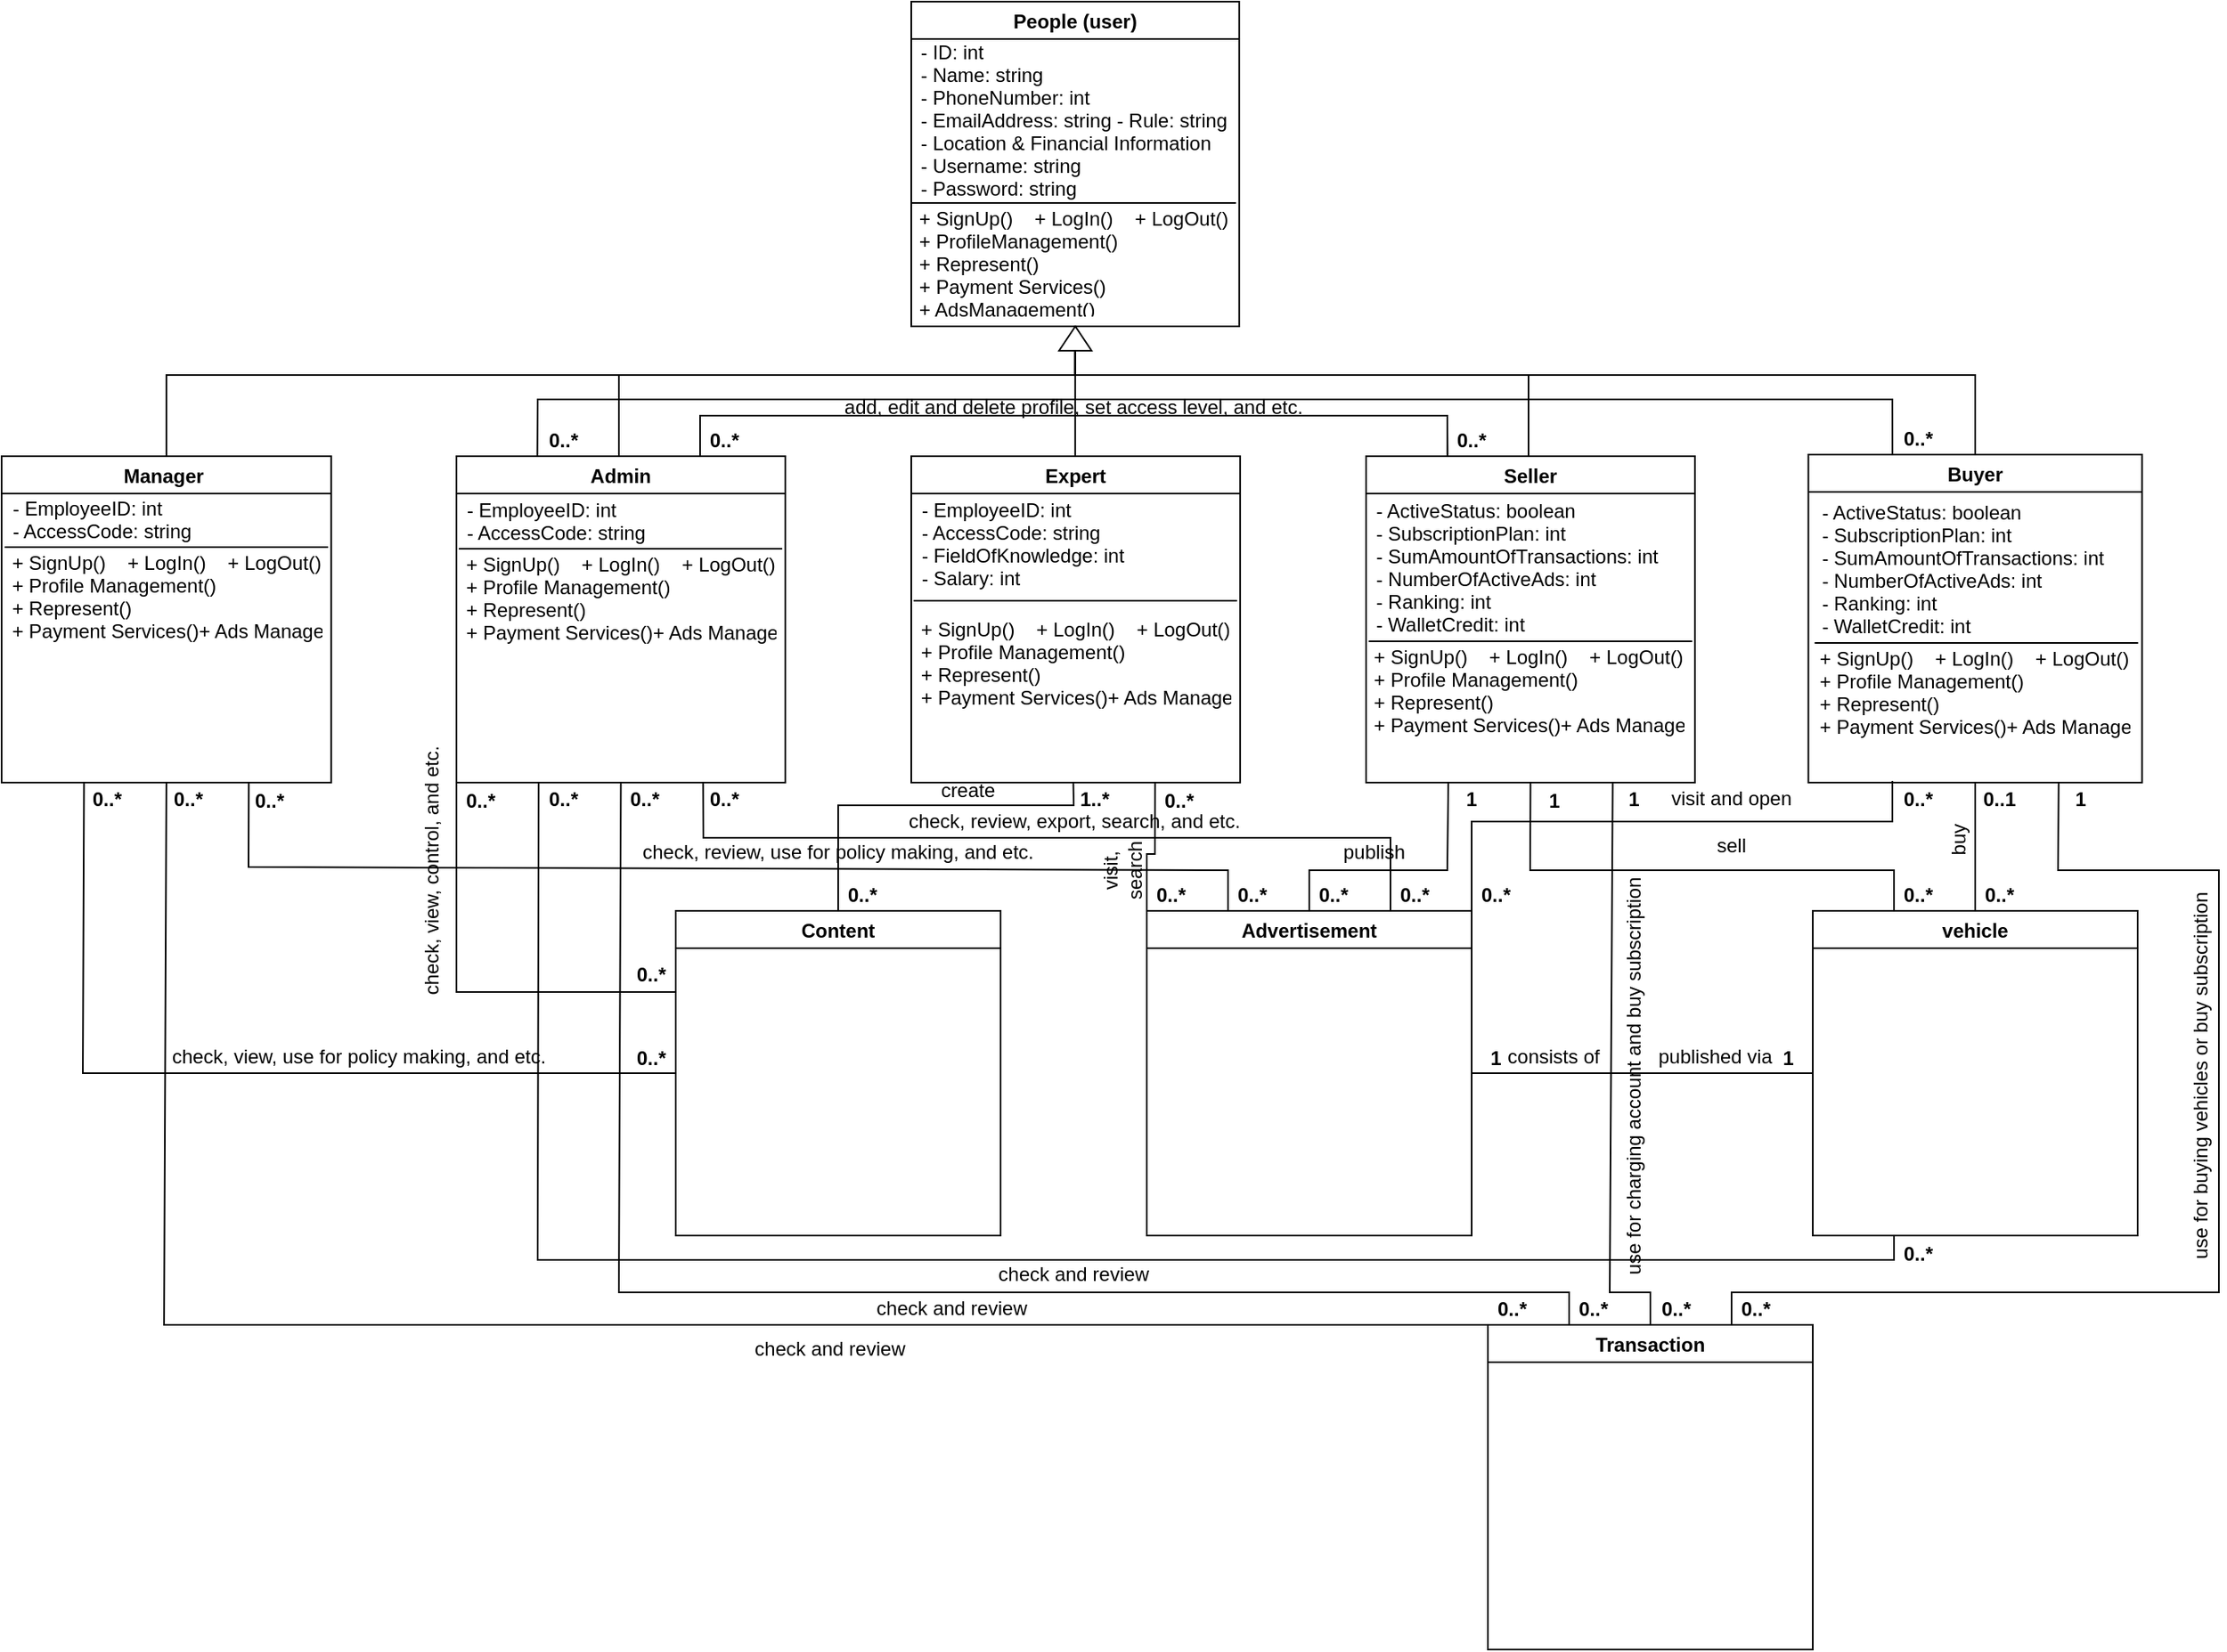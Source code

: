 <mxfile version="20.8.10" type="device"><diagram id="CAoa1KWBgaE-1FYeoecN" name="Page-1"><mxGraphModel dx="3094" dy="847" grid="1" gridSize="10" guides="1" tooltips="1" connect="1" arrows="1" fold="1" page="1" pageScale="1" pageWidth="1654" pageHeight="1169" math="0" shadow="0"><root><mxCell id="0"/><mxCell id="1" parent="0"/><mxCell id="5g5vJW8eQOZbYyyhW00u-1" value="People (user)" style="swimlane;" parent="1" vertex="1"><mxGeometry x="-1008" y="77" width="201.88" height="200" as="geometry"/></mxCell><mxCell id="5g5vJW8eQOZbYyyhW00u-148" value="- ID: int&#10;- Name: string&#10;- PhoneNumber: int&#10;- EmailAddress: string - Rule: string&#10;- Location &amp; Financial Information&#10;- Username: string&#10;- Password: string" style="text;strokeColor=none;fillColor=none;align=left;verticalAlign=top;spacingLeft=4;spacingRight=4;overflow=hidden;rotatable=0;points=[[0,0.5],[1,0.5]];portConstraint=eastwest;" parent="5g5vJW8eQOZbYyyhW00u-1" vertex="1"><mxGeometry x="-0.12" y="17.5" width="202" height="102.5" as="geometry"/></mxCell><mxCell id="5g5vJW8eQOZbYyyhW00u-149" value="" style="line;strokeWidth=1;fillColor=none;align=left;verticalAlign=middle;spacingTop=-1;spacingLeft=3;spacingRight=3;rotatable=0;labelPosition=right;points=[];portConstraint=eastwest;" parent="5g5vJW8eQOZbYyyhW00u-1" vertex="1"><mxGeometry x="-0.12" y="120" width="200" height="8" as="geometry"/></mxCell><mxCell id="5g5vJW8eQOZbYyyhW00u-150" value="+ SignUp()    + LogIn()    + LogOut()&#10;+ ProfileManagement()&#10;+ Represent()&#10;+ Payment Services()&#10;+ AdsManagement()" style="text;strokeColor=none;fillColor=none;align=left;verticalAlign=top;spacingLeft=4;spacingRight=4;overflow=hidden;rotatable=0;points=[[0,0.5],[1,0.5]];portConstraint=eastwest;" parent="5g5vJW8eQOZbYyyhW00u-1" vertex="1"><mxGeometry x="-1.12" y="120" width="202" height="70" as="geometry"/></mxCell><mxCell id="5g5vJW8eQOZbYyyhW00u-11" style="edgeStyle=orthogonalEdgeStyle;rounded=0;orthogonalLoop=1;jettySize=auto;html=1;entryX=0.5;entryY=1;entryDx=0;entryDy=0;exitX=0.5;exitY=0;exitDx=0;exitDy=0;" parent="1" source="5g5vJW8eQOZbYyyhW00u-2" target="5g5vJW8eQOZbYyyhW00u-1" edge="1"><mxGeometry relative="1" as="geometry"><Array as="points"><mxPoint x="-628" y="307"/><mxPoint x="-908" y="307"/></Array></mxGeometry></mxCell><mxCell id="5g5vJW8eQOZbYyyhW00u-2" value="Seller" style="swimlane;" parent="1" vertex="1"><mxGeometry x="-728" y="357" width="202.44" height="201" as="geometry"/></mxCell><mxCell id="1Hoq8GOjMcDAlBwnr5Gt-12" value="- ActiveStatus: boolean&#10;- SubscriptionPlan: int &#10;- SumAmountOfTransactions: int&#10;- NumberOfActiveAds: int&#10;- Ranking: int&#10;- WalletCredit: int" style="text;strokeColor=none;fillColor=none;align=left;verticalAlign=top;spacingLeft=4;spacingRight=4;overflow=hidden;rotatable=0;points=[[0,0.5],[1,0.5]];portConstraint=eastwest;" vertex="1" parent="5g5vJW8eQOZbYyyhW00u-2"><mxGeometry x="0.22" y="20" width="202" height="90" as="geometry"/></mxCell><mxCell id="1Hoq8GOjMcDAlBwnr5Gt-13" value="" style="line;strokeWidth=1;fillColor=none;align=left;verticalAlign=middle;spacingTop=-1;spacingLeft=3;spacingRight=3;rotatable=0;labelPosition=right;points=[];portConstraint=eastwest;" vertex="1" parent="5g5vJW8eQOZbYyyhW00u-2"><mxGeometry x="1.66" y="110" width="199.12" height="8" as="geometry"/></mxCell><mxCell id="1Hoq8GOjMcDAlBwnr5Gt-14" value="+ SignUp()    + LogIn()    + LogOut()&#10;+ Profile Management()&#10;+ Represent()&#10;+ Payment Services()+ Ads Management()" style="text;strokeColor=none;fillColor=none;align=left;verticalAlign=top;spacingLeft=4;spacingRight=4;overflow=hidden;rotatable=0;points=[[0,0.5],[1,0.5]];portConstraint=eastwest;" vertex="1" parent="5g5vJW8eQOZbYyyhW00u-2"><mxGeometry x="-1.22" y="110" width="202" height="80" as="geometry"/></mxCell><mxCell id="5g5vJW8eQOZbYyyhW00u-12" style="edgeStyle=orthogonalEdgeStyle;rounded=0;orthogonalLoop=1;jettySize=auto;html=1;entryX=0.5;entryY=1;entryDx=0;entryDy=0;exitX=0.5;exitY=0;exitDx=0;exitDy=0;" parent="1" source="5g5vJW8eQOZbYyyhW00u-3" target="5g5vJW8eQOZbYyyhW00u-1" edge="1"><mxGeometry relative="1" as="geometry"><Array as="points"><mxPoint x="-353" y="307"/><mxPoint x="-908" y="307"/></Array></mxGeometry></mxCell><mxCell id="5g5vJW8eQOZbYyyhW00u-3" value="Buyer" style="swimlane;" parent="1" vertex="1"><mxGeometry x="-455.72" y="356" width="205.44" height="202" as="geometry"/></mxCell><mxCell id="1Hoq8GOjMcDAlBwnr5Gt-31" value="- ActiveStatus: boolean&#10;- SubscriptionPlan: int &#10;- SumAmountOfTransactions: int&#10;- NumberOfActiveAds: int&#10;- Ranking: int&#10;- WalletCredit: int" style="text;strokeColor=none;fillColor=none;align=left;verticalAlign=top;spacingLeft=4;spacingRight=4;overflow=hidden;rotatable=0;points=[[0,0.5],[1,0.5]];portConstraint=eastwest;" vertex="1" parent="5g5vJW8eQOZbYyyhW00u-3"><mxGeometry x="2.44" y="22" width="202" height="90" as="geometry"/></mxCell><mxCell id="1Hoq8GOjMcDAlBwnr5Gt-32" value="" style="line;strokeWidth=1;fillColor=none;align=left;verticalAlign=middle;spacingTop=-1;spacingLeft=3;spacingRight=3;rotatable=0;labelPosition=right;points=[];portConstraint=eastwest;" vertex="1" parent="5g5vJW8eQOZbYyyhW00u-3"><mxGeometry x="3.88" y="112" width="199.12" height="8" as="geometry"/></mxCell><mxCell id="1Hoq8GOjMcDAlBwnr5Gt-33" value="+ SignUp()    + LogIn()    + LogOut()&#10;+ Profile Management()&#10;+ Represent()&#10;+ Payment Services()+ Ads Management()" style="text;strokeColor=none;fillColor=none;align=left;verticalAlign=top;spacingLeft=4;spacingRight=4;overflow=hidden;rotatable=0;points=[[0,0.5],[1,0.5]];portConstraint=eastwest;" vertex="1" parent="5g5vJW8eQOZbYyyhW00u-3"><mxGeometry x="1" y="112" width="202" height="80" as="geometry"/></mxCell><mxCell id="5g5vJW8eQOZbYyyhW00u-9" style="edgeStyle=orthogonalEdgeStyle;rounded=0;orthogonalLoop=1;jettySize=auto;html=1;entryX=0.5;entryY=1;entryDx=0;entryDy=0;" parent="1" source="5g5vJW8eQOZbYyyhW00u-4" target="5g5vJW8eQOZbYyyhW00u-1" edge="1"><mxGeometry relative="1" as="geometry"><Array as="points"><mxPoint x="-1188" y="307"/><mxPoint x="-908" y="307"/></Array></mxGeometry></mxCell><mxCell id="5g5vJW8eQOZbYyyhW00u-4" value="Admin" style="swimlane;" parent="1" vertex="1"><mxGeometry x="-1288" y="357" width="202.44" height="201" as="geometry"/></mxCell><mxCell id="1Hoq8GOjMcDAlBwnr5Gt-6" value="- EmployeeID: int&#10;- AccessCode: string" style="text;strokeColor=none;fillColor=none;align=left;verticalAlign=top;spacingLeft=4;spacingRight=4;overflow=hidden;rotatable=0;points=[[0,0.5],[1,0.5]];portConstraint=eastwest;" vertex="1" parent="5g5vJW8eQOZbYyyhW00u-4"><mxGeometry x="0.44" y="19.5" width="202" height="41.5" as="geometry"/></mxCell><mxCell id="1Hoq8GOjMcDAlBwnr5Gt-7" value="" style="line;strokeWidth=1;fillColor=none;align=left;verticalAlign=middle;spacingTop=-1;spacingLeft=3;spacingRight=3;rotatable=0;labelPosition=right;points=[];portConstraint=eastwest;" vertex="1" parent="5g5vJW8eQOZbYyyhW00u-4"><mxGeometry x="1.44" y="53" width="199.12" height="8" as="geometry"/></mxCell><mxCell id="1Hoq8GOjMcDAlBwnr5Gt-8" value="+ SignUp()    + LogIn()    + LogOut()&#10;+ Profile Management()&#10;+ Represent()&#10;+ Payment Services()+ Ads Management()" style="text;strokeColor=none;fillColor=none;align=left;verticalAlign=top;spacingLeft=4;spacingRight=4;overflow=hidden;rotatable=0;points=[[0,0.5],[1,0.5]];portConstraint=eastwest;" vertex="1" parent="5g5vJW8eQOZbYyyhW00u-4"><mxGeometry y="53" width="202" height="148" as="geometry"/></mxCell><mxCell id="5g5vJW8eQOZbYyyhW00u-10" style="edgeStyle=orthogonalEdgeStyle;rounded=0;orthogonalLoop=1;jettySize=auto;html=1;entryX=0.5;entryY=1;entryDx=0;entryDy=0;" parent="1" source="5g5vJW8eQOZbYyyhW00u-5" target="5g5vJW8eQOZbYyyhW00u-1" edge="1"><mxGeometry relative="1" as="geometry"><Array as="points"><mxPoint x="-907" y="317"/></Array></mxGeometry></mxCell><mxCell id="5g5vJW8eQOZbYyyhW00u-5" value="Expert" style="swimlane;" parent="1" vertex="1"><mxGeometry x="-1008" y="357" width="202.44" height="201" as="geometry"/></mxCell><mxCell id="1Hoq8GOjMcDAlBwnr5Gt-9" value="- EmployeeID: int&#10;- AccessCode: string&#10;- FieldOfKnowledge: int&#10;- Salary: int" style="text;strokeColor=none;fillColor=none;align=left;verticalAlign=top;spacingLeft=4;spacingRight=4;overflow=hidden;rotatable=0;points=[[0,0.5],[1,0.5]];portConstraint=eastwest;" vertex="1" parent="5g5vJW8eQOZbYyyhW00u-5"><mxGeometry x="0.44" y="19.5" width="202" height="70.5" as="geometry"/></mxCell><mxCell id="1Hoq8GOjMcDAlBwnr5Gt-10" value="" style="line;strokeWidth=1;fillColor=none;align=left;verticalAlign=middle;spacingTop=-1;spacingLeft=3;spacingRight=3;rotatable=0;labelPosition=right;points=[];portConstraint=eastwest;" vertex="1" parent="5g5vJW8eQOZbYyyhW00u-5"><mxGeometry x="1.44" y="85" width="199.12" height="8" as="geometry"/></mxCell><mxCell id="1Hoq8GOjMcDAlBwnr5Gt-11" value="+ SignUp()    + LogIn()    + LogOut()&#10;+ Profile Management()&#10;+ Represent()&#10;+ Payment Services()+ Ads Management()" style="text;strokeColor=none;fillColor=none;align=left;verticalAlign=top;spacingLeft=4;spacingRight=4;overflow=hidden;rotatable=0;points=[[0,0.5],[1,0.5]];portConstraint=eastwest;" vertex="1" parent="5g5vJW8eQOZbYyyhW00u-5"><mxGeometry y="93" width="202" height="131" as="geometry"/></mxCell><mxCell id="5g5vJW8eQOZbYyyhW00u-6" value="Manager " style="swimlane;" parent="1" vertex="1"><mxGeometry x="-1568" y="357" width="202.88" height="201" as="geometry"/></mxCell><mxCell id="1Hoq8GOjMcDAlBwnr5Gt-3" value="- EmployeeID: int&#10;- AccessCode: string" style="text;strokeColor=none;fillColor=none;align=left;verticalAlign=top;spacingLeft=4;spacingRight=4;overflow=hidden;rotatable=0;points=[[0,0.5],[1,0.5]];portConstraint=eastwest;" vertex="1" parent="5g5vJW8eQOZbYyyhW00u-6"><mxGeometry x="0.88" y="18.5" width="202" height="41.5" as="geometry"/></mxCell><mxCell id="1Hoq8GOjMcDAlBwnr5Gt-4" value="" style="line;strokeWidth=1;fillColor=none;align=left;verticalAlign=middle;spacingTop=-1;spacingLeft=3;spacingRight=3;rotatable=0;labelPosition=right;points=[];portConstraint=eastwest;" vertex="1" parent="5g5vJW8eQOZbYyyhW00u-6"><mxGeometry x="1.88" y="52" width="199.12" height="8" as="geometry"/></mxCell><mxCell id="1Hoq8GOjMcDAlBwnr5Gt-5" value="+ SignUp()    + LogIn()    + LogOut()&#10;+ Profile Management()&#10;+ Represent()&#10;+ Payment Services()+ Ads Management()" style="text;strokeColor=none;fillColor=none;align=left;verticalAlign=top;spacingLeft=4;spacingRight=4;overflow=hidden;rotatable=0;points=[[0,0.5],[1,0.5]];portConstraint=eastwest;" vertex="1" parent="5g5vJW8eQOZbYyyhW00u-6"><mxGeometry x="0.44" y="52" width="202" height="148" as="geometry"/></mxCell><mxCell id="5g5vJW8eQOZbYyyhW00u-7" value="" style="edgeStyle=elbowEdgeStyle;elbow=vertical;endArrow=classic;html=1;curved=0;rounded=0;endSize=8;startSize=8;exitX=0.5;exitY=0;exitDx=0;exitDy=0;entryX=0.5;entryY=1;entryDx=0;entryDy=0;" parent="1" source="5g5vJW8eQOZbYyyhW00u-6" target="5g5vJW8eQOZbYyyhW00u-1" edge="1"><mxGeometry width="50" height="50" relative="1" as="geometry"><mxPoint x="-1198" y="427" as="sourcePoint"/><mxPoint x="-1148" y="377" as="targetPoint"/><Array as="points"><mxPoint x="-1108" y="307"/></Array></mxGeometry></mxCell><mxCell id="5g5vJW8eQOZbYyyhW00u-13" value="vehicle" style="swimlane;" parent="1" vertex="1"><mxGeometry x="-453" y="637" width="200" height="200" as="geometry"/></mxCell><mxCell id="5g5vJW8eQOZbYyyhW00u-14" value="Content" style="swimlane;" parent="1" vertex="1"><mxGeometry x="-1153" y="637" width="200" height="200" as="geometry"/></mxCell><mxCell id="5g5vJW8eQOZbYyyhW00u-15" value="Advertisement" style="swimlane;" parent="1" vertex="1"><mxGeometry x="-863" y="637" width="200" height="200" as="geometry"/></mxCell><mxCell id="5g5vJW8eQOZbYyyhW00u-16" value="Transaction" style="swimlane;" parent="1" vertex="1"><mxGeometry x="-653" y="892" width="200" height="200" as="geometry"/></mxCell><mxCell id="5g5vJW8eQOZbYyyhW00u-18" value="" style="html=1;shadow=0;dashed=0;align=center;verticalAlign=middle;shape=mxgraph.arrows2.arrow;dy=0.6;dx=40;direction=north;notch=0;" parent="1" vertex="1"><mxGeometry x="-917" y="277" width="20" height="15" as="geometry"/></mxCell><mxCell id="5g5vJW8eQOZbYyyhW00u-21" value="" style="endArrow=none;html=1;rounded=0;entryX=0.5;entryY=0;entryDx=0;entryDy=0;exitX=0.5;exitY=1;exitDx=0;exitDy=0;" parent="1" source="5g5vJW8eQOZbYyyhW00u-3" target="5g5vJW8eQOZbYyyhW00u-13" edge="1"><mxGeometry width="50" height="50" relative="1" as="geometry"><mxPoint x="-903" y="662" as="sourcePoint"/><mxPoint x="-853" y="612" as="targetPoint"/></mxGeometry></mxCell><mxCell id="5g5vJW8eQOZbYyyhW00u-26" value="0..1" style="text;align=center;fontStyle=1;verticalAlign=middle;spacingLeft=3;spacingRight=3;strokeColor=none;rotatable=0;points=[[0,0.5],[1,0.5]];portConstraint=eastwest;" parent="1" vertex="1"><mxGeometry x="-353" y="557" width="30" height="21" as="geometry"/></mxCell><mxCell id="5g5vJW8eQOZbYyyhW00u-27" value="" style="endArrow=none;html=1;rounded=0;entryX=0.25;entryY=0;entryDx=0;entryDy=0;exitX=0.5;exitY=1;exitDx=0;exitDy=0;" parent="1" source="5g5vJW8eQOZbYyyhW00u-2" target="5g5vJW8eQOZbYyyhW00u-13" edge="1"><mxGeometry width="50" height="50" relative="1" as="geometry"><mxPoint x="-633" y="572" as="sourcePoint"/><mxPoint x="-633" y="652" as="targetPoint"/><Array as="points"><mxPoint x="-627" y="612"/><mxPoint x="-403" y="612"/></Array></mxGeometry></mxCell><mxCell id="5g5vJW8eQOZbYyyhW00u-34" value="" style="endArrow=none;html=1;rounded=0;exitX=0.5;exitY=0;exitDx=0;exitDy=0;entryX=0.25;entryY=1;entryDx=0;entryDy=0;" parent="1" source="5g5vJW8eQOZbYyyhW00u-15" target="5g5vJW8eQOZbYyyhW00u-2" edge="1"><mxGeometry width="50" height="50" relative="1" as="geometry"><mxPoint x="-663" y="672" as="sourcePoint"/><mxPoint x="-613" y="622" as="targetPoint"/><Array as="points"><mxPoint x="-763" y="612"/><mxPoint x="-678" y="612"/></Array></mxGeometry></mxCell><mxCell id="5g5vJW8eQOZbYyyhW00u-35" value="1" style="text;align=center;fontStyle=1;verticalAlign=middle;spacingLeft=3;spacingRight=3;strokeColor=none;rotatable=0;points=[[0,0.5],[1,0.5]];portConstraint=eastwest;" parent="1" vertex="1"><mxGeometry x="-678" y="557" width="30" height="21" as="geometry"/></mxCell><mxCell id="5g5vJW8eQOZbYyyhW00u-36" value="0..*" style="text;align=center;fontStyle=1;verticalAlign=middle;spacingLeft=3;spacingRight=3;strokeColor=none;rotatable=0;points=[[0,0.5],[1,0.5]];portConstraint=eastwest;" parent="1" vertex="1"><mxGeometry x="-763" y="616" width="30" height="21" as="geometry"/></mxCell><mxCell id="5g5vJW8eQOZbYyyhW00u-37" value="0..*" style="text;align=center;fontStyle=1;verticalAlign=middle;spacingLeft=3;spacingRight=3;strokeColor=none;rotatable=0;points=[[0,0.5],[1,0.5]];portConstraint=eastwest;" parent="1" vertex="1"><mxGeometry x="-403" y="616" width="30" height="21" as="geometry"/></mxCell><mxCell id="5g5vJW8eQOZbYyyhW00u-38" value="0..*" style="text;align=center;fontStyle=1;verticalAlign=middle;spacingLeft=3;spacingRight=3;strokeColor=none;rotatable=0;points=[[0,0.5],[1,0.5]];portConstraint=eastwest;" parent="1" vertex="1"><mxGeometry x="-353" y="616" width="30" height="21" as="geometry"/></mxCell><mxCell id="5g5vJW8eQOZbYyyhW00u-39" value="" style="endArrow=none;html=1;rounded=0;entryX=0.75;entryY=1;entryDx=0;entryDy=0;exitX=0.75;exitY=0;exitDx=0;exitDy=0;" parent="1" source="5g5vJW8eQOZbYyyhW00u-16" target="5g5vJW8eQOZbYyyhW00u-3" edge="1"><mxGeometry width="50" height="50" relative="1" as="geometry"><mxPoint x="-853" y="912" as="sourcePoint"/><mxPoint x="-573" y="622" as="targetPoint"/><Array as="points"><mxPoint x="-503" y="872"/><mxPoint x="-203" y="872"/><mxPoint x="-203" y="612"/><mxPoint x="-302" y="612"/></Array></mxGeometry></mxCell><mxCell id="5g5vJW8eQOZbYyyhW00u-40" value="0..*" style="text;align=center;fontStyle=1;verticalAlign=middle;spacingLeft=3;spacingRight=3;strokeColor=none;rotatable=0;points=[[0,0.5],[1,0.5]];portConstraint=eastwest;" parent="1" vertex="1"><mxGeometry x="-503" y="871" width="30" height="21" as="geometry"/></mxCell><mxCell id="5g5vJW8eQOZbYyyhW00u-41" value="1" style="text;align=center;fontStyle=1;verticalAlign=middle;spacingLeft=3;spacingRight=3;strokeColor=none;rotatable=0;points=[[0,0.5],[1,0.5]];portConstraint=eastwest;" parent="1" vertex="1"><mxGeometry x="-303" y="557" width="30" height="21" as="geometry"/></mxCell><mxCell id="5g5vJW8eQOZbYyyhW00u-43" value="0..*" style="text;align=center;fontStyle=1;verticalAlign=middle;spacingLeft=3;spacingRight=3;strokeColor=none;rotatable=0;points=[[0,0.5],[1,0.5]];portConstraint=eastwest;" parent="1" vertex="1"><mxGeometry x="-552" y="871" width="30" height="21" as="geometry"/></mxCell><mxCell id="5g5vJW8eQOZbYyyhW00u-44" value="1" style="text;align=center;fontStyle=1;verticalAlign=middle;spacingLeft=3;spacingRight=3;strokeColor=none;rotatable=0;points=[[0,0.5],[1,0.5]];portConstraint=eastwest;" parent="1" vertex="1"><mxGeometry x="-578" y="557" width="30" height="21" as="geometry"/></mxCell><mxCell id="5g5vJW8eQOZbYyyhW00u-45" value="" style="endArrow=none;html=1;rounded=0;exitX=0.5;exitY=0;exitDx=0;exitDy=0;entryX=0.75;entryY=1;entryDx=0;entryDy=0;" parent="1" source="5g5vJW8eQOZbYyyhW00u-16" target="5g5vJW8eQOZbYyyhW00u-2" edge="1"><mxGeometry width="50" height="50" relative="1" as="geometry"><mxPoint x="-793" y="912" as="sourcePoint"/><mxPoint x="-563" y="882" as="targetPoint"/><Array as="points"><mxPoint x="-553" y="872"/><mxPoint x="-578" y="872"/></Array></mxGeometry></mxCell><mxCell id="5g5vJW8eQOZbYyyhW00u-47" value="" style="endArrow=none;html=1;rounded=0;entryX=0.5;entryY=1;entryDx=0;entryDy=0;exitX=0.25;exitY=0;exitDx=0;exitDy=0;" parent="1" source="5g5vJW8eQOZbYyyhW00u-16" target="5g5vJW8eQOZbYyyhW00u-4" edge="1"><mxGeometry width="50" height="50" relative="1" as="geometry"><mxPoint x="-1013" y="682" as="sourcePoint"/><mxPoint x="-963" y="632" as="targetPoint"/><Array as="points"><mxPoint x="-603" y="872"/><mxPoint x="-1188" y="872"/></Array></mxGeometry></mxCell><mxCell id="5g5vJW8eQOZbYyyhW00u-48" value="0..*" style="text;align=center;fontStyle=1;verticalAlign=middle;spacingLeft=3;spacingRight=3;strokeColor=none;rotatable=0;points=[[0,0.5],[1,0.5]];portConstraint=eastwest;" parent="1" vertex="1"><mxGeometry x="-603" y="871" width="30" height="21" as="geometry"/></mxCell><mxCell id="5g5vJW8eQOZbYyyhW00u-49" value="0..*" style="text;align=center;fontStyle=1;verticalAlign=middle;spacingLeft=3;spacingRight=3;strokeColor=none;rotatable=0;points=[[0,0.5],[1,0.5]];portConstraint=eastwest;" parent="1" vertex="1"><mxGeometry x="-1187" y="557" width="30" height="21" as="geometry"/></mxCell><mxCell id="5g5vJW8eQOZbYyyhW00u-50" value="" style="endArrow=none;html=1;rounded=0;exitX=0.5;exitY=1;exitDx=0;exitDy=0;entryX=0;entryY=0;entryDx=0;entryDy=0;" parent="1" source="5g5vJW8eQOZbYyyhW00u-6" target="5g5vJW8eQOZbYyyhW00u-16" edge="1"><mxGeometry width="50" height="50" relative="1" as="geometry"><mxPoint x="-1173" y="772" as="sourcePoint"/><mxPoint x="-1123" y="722" as="targetPoint"/><Array as="points"><mxPoint x="-1468" y="892"/></Array></mxGeometry></mxCell><mxCell id="5g5vJW8eQOZbYyyhW00u-51" value="0..*" style="text;align=center;fontStyle=1;verticalAlign=middle;spacingLeft=3;spacingRight=3;strokeColor=none;rotatable=0;points=[[0,0.5],[1,0.5]];portConstraint=eastwest;" parent="1" vertex="1"><mxGeometry x="-1468" y="557" width="30" height="21" as="geometry"/></mxCell><mxCell id="5g5vJW8eQOZbYyyhW00u-54" value="0..*" style="text;align=center;fontStyle=1;verticalAlign=middle;spacingLeft=3;spacingRight=3;strokeColor=none;rotatable=0;points=[[0,0.5],[1,0.5]];portConstraint=eastwest;" parent="1" vertex="1"><mxGeometry x="-653" y="871" width="30" height="21" as="geometry"/></mxCell><mxCell id="5g5vJW8eQOZbYyyhW00u-55" value="check and review" style="text;html=1;strokeColor=none;fillColor=none;align=center;verticalAlign=middle;whiteSpace=wrap;rounded=0;" parent="1" vertex="1"><mxGeometry x="-1108" y="892" width="100" height="30" as="geometry"/></mxCell><mxCell id="5g5vJW8eQOZbYyyhW00u-56" value="check and review" style="text;html=1;strokeColor=none;fillColor=none;align=center;verticalAlign=middle;whiteSpace=wrap;rounded=0;" parent="1" vertex="1"><mxGeometry x="-958" y="846" width="100" height="30" as="geometry"/></mxCell><mxCell id="5g5vJW8eQOZbYyyhW00u-57" value="use for charging account and buy subscription&amp;nbsp;" style="text;html=1;strokeColor=none;fillColor=none;align=center;verticalAlign=middle;whiteSpace=wrap;rounded=0;rotation=-90;" parent="1" vertex="1"><mxGeometry x="-691.75" y="722" width="257.5" height="30" as="geometry"/></mxCell><mxCell id="5g5vJW8eQOZbYyyhW00u-58" value="use for buying vehicles or buy subscription&amp;nbsp;" style="text;html=1;strokeColor=none;fillColor=none;align=center;verticalAlign=middle;whiteSpace=wrap;rounded=0;rotation=-90;" parent="1" vertex="1"><mxGeometry x="-343" y="722" width="257.5" height="30" as="geometry"/></mxCell><mxCell id="5g5vJW8eQOZbYyyhW00u-59" value="sell" style="text;html=1;strokeColor=none;fillColor=none;align=center;verticalAlign=middle;whiteSpace=wrap;rounded=0;" parent="1" vertex="1"><mxGeometry x="-553" y="582" width="100" height="30" as="geometry"/></mxCell><mxCell id="5g5vJW8eQOZbYyyhW00u-60" value="buy" style="text;html=1;strokeColor=none;fillColor=none;align=center;verticalAlign=middle;whiteSpace=wrap;rounded=0;rotation=-90;" parent="1" vertex="1"><mxGeometry x="-413" y="578" width="100" height="30" as="geometry"/></mxCell><mxCell id="5g5vJW8eQOZbYyyhW00u-61" value="publish" style="text;html=1;strokeColor=none;fillColor=none;align=center;verticalAlign=middle;whiteSpace=wrap;rounded=0;" parent="1" vertex="1"><mxGeometry x="-773" y="586" width="100" height="30" as="geometry"/></mxCell><mxCell id="5g5vJW8eQOZbYyyhW00u-62" value="" style="endArrow=none;html=1;rounded=0;exitX=1;exitY=0;exitDx=0;exitDy=0;" parent="1" edge="1"><mxGeometry width="50" height="50" relative="1" as="geometry"><mxPoint x="-663" y="637" as="sourcePoint"/><mxPoint x="-404" y="557" as="targetPoint"/><Array as="points"><mxPoint x="-663" y="582"/><mxPoint x="-523" y="582"/><mxPoint x="-404" y="582"/></Array></mxGeometry></mxCell><mxCell id="5g5vJW8eQOZbYyyhW00u-63" value="0..*" style="text;align=center;fontStyle=1;verticalAlign=middle;spacingLeft=3;spacingRight=3;strokeColor=none;rotatable=0;points=[[0,0.5],[1,0.5]];portConstraint=eastwest;" parent="1" vertex="1"><mxGeometry x="-663" y="616" width="30" height="21" as="geometry"/></mxCell><mxCell id="5g5vJW8eQOZbYyyhW00u-64" value="0..*" style="text;align=center;fontStyle=1;verticalAlign=middle;spacingLeft=3;spacingRight=3;strokeColor=none;rotatable=0;points=[[0,0.5],[1,0.5]];portConstraint=eastwest;" parent="1" vertex="1"><mxGeometry x="-403" y="557" width="30" height="21" as="geometry"/></mxCell><mxCell id="5g5vJW8eQOZbYyyhW00u-65" value="visit and open" style="text;html=1;strokeColor=none;fillColor=none;align=center;verticalAlign=middle;whiteSpace=wrap;rounded=0;" parent="1" vertex="1"><mxGeometry x="-553" y="552.5" width="100" height="30" as="geometry"/></mxCell><mxCell id="5g5vJW8eQOZbYyyhW00u-66" value="" style="endArrow=none;html=1;rounded=0;exitX=0.75;exitY=1;exitDx=0;exitDy=0;entryX=0.75;entryY=0;entryDx=0;entryDy=0;" parent="1" source="5g5vJW8eQOZbYyyhW00u-4" target="5g5vJW8eQOZbYyyhW00u-15" edge="1"><mxGeometry width="50" height="50" relative="1" as="geometry"><mxPoint x="-963" y="602" as="sourcePoint"/><mxPoint x="-913" y="552" as="targetPoint"/><Array as="points"><mxPoint x="-1136" y="592"/><mxPoint x="-713" y="592"/></Array></mxGeometry></mxCell><mxCell id="5g5vJW8eQOZbYyyhW00u-67" value="check, review, export, search, and etc." style="text;html=1;strokeColor=none;fillColor=none;align=center;verticalAlign=middle;whiteSpace=wrap;rounded=0;" parent="1" vertex="1"><mxGeometry x="-1015.5" y="567" width="215" height="30" as="geometry"/></mxCell><mxCell id="5g5vJW8eQOZbYyyhW00u-68" value="0..*" style="text;align=center;fontStyle=1;verticalAlign=middle;spacingLeft=3;spacingRight=3;strokeColor=none;rotatable=0;points=[[0,0.5],[1,0.5]];portConstraint=eastwest;" parent="1" vertex="1"><mxGeometry x="-1138" y="557" width="30" height="21" as="geometry"/></mxCell><mxCell id="5g5vJW8eQOZbYyyhW00u-69" value="0..*" style="text;align=center;fontStyle=1;verticalAlign=middle;spacingLeft=3;spacingRight=3;strokeColor=none;rotatable=0;points=[[0,0.5],[1,0.5]];portConstraint=eastwest;" parent="1" vertex="1"><mxGeometry x="-713" y="616" width="30" height="21" as="geometry"/></mxCell><mxCell id="5g5vJW8eQOZbYyyhW00u-70" value="" style="endArrow=none;html=1;rounded=0;exitX=0.75;exitY=1;exitDx=0;exitDy=0;entryX=0.25;entryY=0;entryDx=0;entryDy=0;" parent="1" source="5g5vJW8eQOZbYyyhW00u-6" target="5g5vJW8eQOZbYyyhW00u-15" edge="1"><mxGeometry width="50" height="50" relative="1" as="geometry"><mxPoint x="-1123" y="572" as="sourcePoint"/><mxPoint x="-1073" y="522" as="targetPoint"/><Array as="points"><mxPoint x="-1416" y="610"/><mxPoint x="-813" y="612"/></Array></mxGeometry></mxCell><mxCell id="5g5vJW8eQOZbYyyhW00u-71" value="check, review, use for policy making, and etc." style="text;html=1;strokeColor=none;fillColor=none;align=center;verticalAlign=middle;whiteSpace=wrap;rounded=0;" parent="1" vertex="1"><mxGeometry x="-1178" y="586" width="250" height="30" as="geometry"/></mxCell><mxCell id="5g5vJW8eQOZbYyyhW00u-72" value="0..*" style="text;align=center;fontStyle=1;verticalAlign=middle;spacingLeft=3;spacingRight=3;strokeColor=none;rotatable=0;points=[[0,0.5],[1,0.5]];portConstraint=eastwest;" parent="1" vertex="1"><mxGeometry x="-813" y="616" width="30" height="21" as="geometry"/></mxCell><mxCell id="5g5vJW8eQOZbYyyhW00u-73" value="0..*" style="text;align=center;fontStyle=1;verticalAlign=middle;spacingLeft=3;spacingRight=3;strokeColor=none;rotatable=0;points=[[0,0.5],[1,0.5]];portConstraint=eastwest;" parent="1" vertex="1"><mxGeometry x="-1418" y="558" width="30" height="21" as="geometry"/></mxCell><mxCell id="5g5vJW8eQOZbYyyhW00u-74" value="" style="endArrow=none;html=1;rounded=0;exitX=0.741;exitY=0;exitDx=0;exitDy=0;entryX=0.248;entryY=0;entryDx=0;entryDy=0;exitPerimeter=0;entryPerimeter=0;" parent="1" source="5g5vJW8eQOZbYyyhW00u-4" target="5g5vJW8eQOZbYyyhW00u-2" edge="1"><mxGeometry width="50" height="50" relative="1" as="geometry"><mxPoint x="-883" y="592" as="sourcePoint"/><mxPoint x="-833" y="542" as="targetPoint"/><Array as="points"><mxPoint x="-1138" y="332"/><mxPoint x="-678" y="332"/></Array></mxGeometry></mxCell><mxCell id="5g5vJW8eQOZbYyyhW00u-75" value="add, edit and delete profile, set access level, and etc." style="text;html=1;strokeColor=none;fillColor=none;align=center;verticalAlign=middle;whiteSpace=wrap;rounded=0;" parent="1" vertex="1"><mxGeometry x="-1068" y="312" width="320" height="30" as="geometry"/></mxCell><mxCell id="5g5vJW8eQOZbYyyhW00u-76" value="0..*" style="text;align=center;fontStyle=1;verticalAlign=middle;spacingLeft=3;spacingRight=3;strokeColor=none;rotatable=0;points=[[0,0.5],[1,0.5]];portConstraint=eastwest;" parent="1" vertex="1"><mxGeometry x="-1138" y="336" width="30" height="21" as="geometry"/></mxCell><mxCell id="5g5vJW8eQOZbYyyhW00u-77" value="0..*" style="text;align=center;fontStyle=1;verticalAlign=middle;spacingLeft=3;spacingRight=3;strokeColor=none;rotatable=0;points=[[0,0.5],[1,0.5]];portConstraint=eastwest;" parent="1" vertex="1"><mxGeometry x="-678" y="336" width="30" height="21" as="geometry"/></mxCell><mxCell id="5g5vJW8eQOZbYyyhW00u-78" value="" style="endArrow=none;html=1;rounded=0;exitX=0.75;exitY=0;exitDx=0;exitDy=0;entryX=0.25;entryY=0;entryDx=0;entryDy=0;" parent="1" edge="1"><mxGeometry width="50" height="50" relative="1" as="geometry"><mxPoint x="-1138" y="357" as="sourcePoint"/><mxPoint x="-678.0" y="357" as="targetPoint"/><Array as="points"><mxPoint x="-1138" y="332"/><mxPoint x="-678" y="332"/></Array></mxGeometry></mxCell><mxCell id="5g5vJW8eQOZbYyyhW00u-80" value="" style="endArrow=none;html=1;rounded=0;exitX=0.75;exitY=0;exitDx=0;exitDy=0;entryX=0.25;entryY=0;entryDx=0;entryDy=0;" parent="1" edge="1"><mxGeometry width="50" height="50" relative="1" as="geometry"><mxPoint x="-1138" y="357" as="sourcePoint"/><mxPoint x="-678.0" y="357" as="targetPoint"/><Array as="points"><mxPoint x="-1138" y="332"/><mxPoint x="-678" y="332"/></Array></mxGeometry></mxCell><mxCell id="5g5vJW8eQOZbYyyhW00u-84" value="" style="endArrow=none;html=1;rounded=0;exitX=0.246;exitY=-0.001;exitDx=0;exitDy=0;entryX=0.252;entryY=0;entryDx=0;entryDy=0;entryPerimeter=0;exitPerimeter=0;" parent="1" source="5g5vJW8eQOZbYyyhW00u-4" target="5g5vJW8eQOZbYyyhW00u-3" edge="1"><mxGeometry width="50" height="50" relative="1" as="geometry"><mxPoint x="-853" y="522" as="sourcePoint"/><mxPoint x="-803" y="472" as="targetPoint"/><Array as="points"><mxPoint x="-1238" y="322"/><mxPoint x="-404" y="322"/></Array></mxGeometry></mxCell><mxCell id="5g5vJW8eQOZbYyyhW00u-85" value="0..*" style="text;align=center;fontStyle=1;verticalAlign=middle;spacingLeft=3;spacingRight=3;strokeColor=none;rotatable=0;points=[[0,0.5],[1,0.5]];portConstraint=eastwest;" parent="1" vertex="1"><mxGeometry x="-1237" y="336" width="30" height="21" as="geometry"/></mxCell><mxCell id="5g5vJW8eQOZbYyyhW00u-86" value="0..*" style="text;align=center;fontStyle=1;verticalAlign=middle;spacingLeft=3;spacingRight=3;strokeColor=none;rotatable=0;points=[[0,0.5],[1,0.5]];portConstraint=eastwest;" parent="1" vertex="1"><mxGeometry x="-403" y="335" width="30" height="21" as="geometry"/></mxCell><mxCell id="5g5vJW8eQOZbYyyhW00u-87" value="" style="endArrow=none;html=1;rounded=0;exitX=0.25;exitY=1;exitDx=0;exitDy=0;entryX=0.25;entryY=1;entryDx=0;entryDy=0;" parent="1" source="5g5vJW8eQOZbYyyhW00u-4" target="5g5vJW8eQOZbYyyhW00u-13" edge="1"><mxGeometry width="50" height="50" relative="1" as="geometry"><mxPoint x="-793" y="752" as="sourcePoint"/><mxPoint x="-743" y="702" as="targetPoint"/><Array as="points"><mxPoint x="-1238" y="852"/><mxPoint x="-883" y="852"/><mxPoint x="-403" y="852"/></Array></mxGeometry></mxCell><mxCell id="5g5vJW8eQOZbYyyhW00u-89" value="check and review" style="text;html=1;strokeColor=none;fillColor=none;align=center;verticalAlign=middle;whiteSpace=wrap;rounded=0;" parent="1" vertex="1"><mxGeometry x="-1033" y="866.5" width="100" height="30" as="geometry"/></mxCell><mxCell id="5g5vJW8eQOZbYyyhW00u-91" value="0..*" style="text;align=center;fontStyle=1;verticalAlign=middle;spacingLeft=3;spacingRight=3;strokeColor=none;rotatable=0;points=[[0,0.5],[1,0.5]];portConstraint=eastwest;" parent="1" vertex="1"><mxGeometry x="-403" y="837" width="30" height="21" as="geometry"/></mxCell><mxCell id="5g5vJW8eQOZbYyyhW00u-92" value="0..*" style="text;align=center;fontStyle=1;verticalAlign=middle;spacingLeft=3;spacingRight=3;strokeColor=none;rotatable=0;points=[[0,0.5],[1,0.5]];portConstraint=eastwest;" parent="1" vertex="1"><mxGeometry x="-1237" y="557" width="30" height="21" as="geometry"/></mxCell><mxCell id="5g5vJW8eQOZbYyyhW00u-93" value="" style="endArrow=none;html=1;rounded=0;exitX=0.25;exitY=1;exitDx=0;exitDy=0;entryX=0;entryY=0.5;entryDx=0;entryDy=0;" parent="1" source="5g5vJW8eQOZbYyyhW00u-6" target="5g5vJW8eQOZbYyyhW00u-14" edge="1"><mxGeometry width="50" height="50" relative="1" as="geometry"><mxPoint x="-1033" y="762" as="sourcePoint"/><mxPoint x="-983" y="712" as="targetPoint"/><Array as="points"><mxPoint x="-1518" y="737"/></Array></mxGeometry></mxCell><mxCell id="5g5vJW8eQOZbYyyhW00u-94" value="0..*" style="text;align=center;fontStyle=1;verticalAlign=middle;spacingLeft=3;spacingRight=3;strokeColor=none;rotatable=0;points=[[0,0.5],[1,0.5]];portConstraint=eastwest;" parent="1" vertex="1"><mxGeometry x="-1518" y="557" width="30" height="21" as="geometry"/></mxCell><mxCell id="5g5vJW8eQOZbYyyhW00u-95" value="0..*" style="text;align=center;fontStyle=1;verticalAlign=middle;spacingLeft=3;spacingRight=3;strokeColor=none;rotatable=0;points=[[0,0.5],[1,0.5]];portConstraint=eastwest;" parent="1" vertex="1"><mxGeometry x="-1183" y="665" width="30" height="21" as="geometry"/></mxCell><mxCell id="5g5vJW8eQOZbYyyhW00u-96" value="check, view, use for policy making, and etc." style="text;html=1;strokeColor=none;fillColor=none;align=center;verticalAlign=middle;whiteSpace=wrap;rounded=0;" parent="1" vertex="1"><mxGeometry x="-1473" y="712" width="250" height="30" as="geometry"/></mxCell><mxCell id="5g5vJW8eQOZbYyyhW00u-97" value="" style="endArrow=none;html=1;rounded=0;exitX=0;exitY=1;exitDx=0;exitDy=0;entryX=0;entryY=0.25;entryDx=0;entryDy=0;" parent="1" source="5g5vJW8eQOZbYyyhW00u-4" target="5g5vJW8eQOZbYyyhW00u-14" edge="1"><mxGeometry width="50" height="50" relative="1" as="geometry"><mxPoint x="-1173" y="752" as="sourcePoint"/><mxPoint x="-1123" y="702" as="targetPoint"/><Array as="points"><mxPoint x="-1288" y="687"/></Array></mxGeometry></mxCell><mxCell id="5g5vJW8eQOZbYyyhW00u-99" value="check, view, control, and etc." style="text;html=1;strokeColor=none;fillColor=none;align=center;verticalAlign=middle;whiteSpace=wrap;rounded=0;rotation=-90;" parent="1" vertex="1"><mxGeometry x="-1388" y="597" width="170" height="30" as="geometry"/></mxCell><mxCell id="5g5vJW8eQOZbYyyhW00u-100" value="0..*" style="text;align=center;fontStyle=1;verticalAlign=middle;spacingLeft=3;spacingRight=3;strokeColor=none;rotatable=0;points=[[0,0.5],[1,0.5]];portConstraint=eastwest;" parent="1" vertex="1"><mxGeometry x="-1288" y="558" width="30" height="21" as="geometry"/></mxCell><mxCell id="5g5vJW8eQOZbYyyhW00u-101" value="0..*" style="text;align=center;fontStyle=1;verticalAlign=middle;spacingLeft=3;spacingRight=3;strokeColor=none;rotatable=0;points=[[0,0.5],[1,0.5]];portConstraint=eastwest;" parent="1" vertex="1"><mxGeometry x="-1183" y="716.5" width="30" height="21" as="geometry"/></mxCell><mxCell id="5g5vJW8eQOZbYyyhW00u-103" value="" style="endArrow=none;html=1;rounded=0;exitX=0.5;exitY=0;exitDx=0;exitDy=0;entryX=0.059;entryY=0.068;entryDx=0;entryDy=0;entryPerimeter=0;" parent="1" source="5g5vJW8eQOZbYyyhW00u-14" target="5g5vJW8eQOZbYyyhW00u-105" edge="1"><mxGeometry width="50" height="50" relative="1" as="geometry"><mxPoint x="-1023" y="652" as="sourcePoint"/><mxPoint x="-973" y="602" as="targetPoint"/><Array as="points"><mxPoint x="-1053" y="572"/><mxPoint x="-908" y="572"/></Array></mxGeometry></mxCell><mxCell id="5g5vJW8eQOZbYyyhW00u-104" value="0..*" style="text;align=center;fontStyle=1;verticalAlign=middle;spacingLeft=3;spacingRight=3;strokeColor=none;rotatable=0;points=[[0,0.5],[1,0.5]];portConstraint=eastwest;" parent="1" vertex="1"><mxGeometry x="-1053" y="616" width="30" height="21" as="geometry"/></mxCell><mxCell id="5g5vJW8eQOZbYyyhW00u-105" value="1..*" style="text;align=center;fontStyle=1;verticalAlign=middle;spacingLeft=3;spacingRight=3;strokeColor=none;rotatable=0;points=[[0,0.5],[1,0.5]];portConstraint=eastwest;" parent="1" vertex="1"><mxGeometry x="-910" y="557" width="30" height="21" as="geometry"/></mxCell><mxCell id="5g5vJW8eQOZbYyyhW00u-106" value="create" style="text;html=1;strokeColor=none;fillColor=none;align=center;verticalAlign=middle;whiteSpace=wrap;rounded=0;" parent="1" vertex="1"><mxGeometry x="-1023" y="548" width="100" height="30" as="geometry"/></mxCell><mxCell id="5g5vJW8eQOZbYyyhW00u-109" value="" style="endArrow=none;html=1;rounded=0;exitX=0;exitY=0.5;exitDx=0;exitDy=0;entryX=1;entryY=0.5;entryDx=0;entryDy=0;" parent="1" source="5g5vJW8eQOZbYyyhW00u-13" target="5g5vJW8eQOZbYyyhW00u-15" edge="1"><mxGeometry width="50" height="50" relative="1" as="geometry"><mxPoint x="-793" y="792" as="sourcePoint"/><mxPoint x="-743" y="742" as="targetPoint"/></mxGeometry></mxCell><mxCell id="5g5vJW8eQOZbYyyhW00u-110" value="1" style="text;align=center;fontStyle=1;verticalAlign=middle;spacingLeft=3;spacingRight=3;strokeColor=none;rotatable=0;points=[[0,0.5],[1,0.5]];portConstraint=eastwest;" parent="1" vertex="1"><mxGeometry x="-663" y="716.5" width="30" height="21" as="geometry"/></mxCell><mxCell id="5g5vJW8eQOZbYyyhW00u-111" value="1" style="text;align=center;fontStyle=1;verticalAlign=middle;spacingLeft=3;spacingRight=3;strokeColor=none;rotatable=0;points=[[0,0.5],[1,0.5]];portConstraint=eastwest;" parent="1" vertex="1"><mxGeometry x="-483" y="716.5" width="30" height="21" as="geometry"/></mxCell><mxCell id="5g5vJW8eQOZbYyyhW00u-112" value="published via" style="text;html=1;strokeColor=none;fillColor=none;align=center;verticalAlign=middle;whiteSpace=wrap;rounded=0;" parent="1" vertex="1"><mxGeometry x="-553" y="712" width="80" height="30" as="geometry"/></mxCell><mxCell id="5g5vJW8eQOZbYyyhW00u-113" value="consists of" style="text;html=1;strokeColor=none;fillColor=none;align=center;verticalAlign=middle;whiteSpace=wrap;rounded=0;" parent="1" vertex="1"><mxGeometry x="-645.5" y="712" width="65" height="30" as="geometry"/></mxCell><mxCell id="5g5vJW8eQOZbYyyhW00u-118" value="" style="endArrow=none;html=1;rounded=0;entryX=0;entryY=0;entryDx=0;entryDy=0;exitX=0.004;exitY=0.013;exitDx=0;exitDy=0;exitPerimeter=0;" parent="1" source="5g5vJW8eQOZbYyyhW00u-121" target="5g5vJW8eQOZbYyyhW00u-15" edge="1"><mxGeometry width="50" height="50" relative="1" as="geometry"><mxPoint x="-933" y="662" as="sourcePoint"/><mxPoint x="-883" y="612" as="targetPoint"/><Array as="points"><mxPoint x="-858" y="602"/><mxPoint x="-863" y="602"/><mxPoint x="-863" y="622"/></Array></mxGeometry></mxCell><mxCell id="5g5vJW8eQOZbYyyhW00u-119" value="0..*" style="text;align=center;fontStyle=1;verticalAlign=middle;spacingLeft=3;spacingRight=3;strokeColor=none;rotatable=0;points=[[0,0.5],[1,0.5]];portConstraint=eastwest;" parent="1" vertex="1"><mxGeometry x="-863" y="616" width="30" height="21" as="geometry"/></mxCell><mxCell id="5g5vJW8eQOZbYyyhW00u-120" value="visit, search" style="text;html=1;strokeColor=none;fillColor=none;align=center;verticalAlign=middle;whiteSpace=wrap;rounded=0;rotation=-90;" parent="1" vertex="1"><mxGeometry x="-898" y="597" width="40" height="30" as="geometry"/></mxCell><mxCell id="5g5vJW8eQOZbYyyhW00u-121" value="0..*" style="text;align=center;fontStyle=1;verticalAlign=middle;spacingLeft=3;spacingRight=3;strokeColor=none;rotatable=0;points=[[0,0.5],[1,0.5]];portConstraint=eastwest;" parent="1" vertex="1"><mxGeometry x="-858" y="558" width="30" height="21" as="geometry"/></mxCell><mxCell id="5g5vJW8eQOZbYyyhW00u-28" value="1" style="text;align=center;fontStyle=1;verticalAlign=middle;spacingLeft=3;spacingRight=3;strokeColor=none;rotatable=0;points=[[0,0.5],[1,0.5]];portConstraint=eastwest;" parent="1" vertex="1"><mxGeometry x="-627" y="558" width="30" height="21" as="geometry"/></mxCell></root></mxGraphModel></diagram></mxfile>
